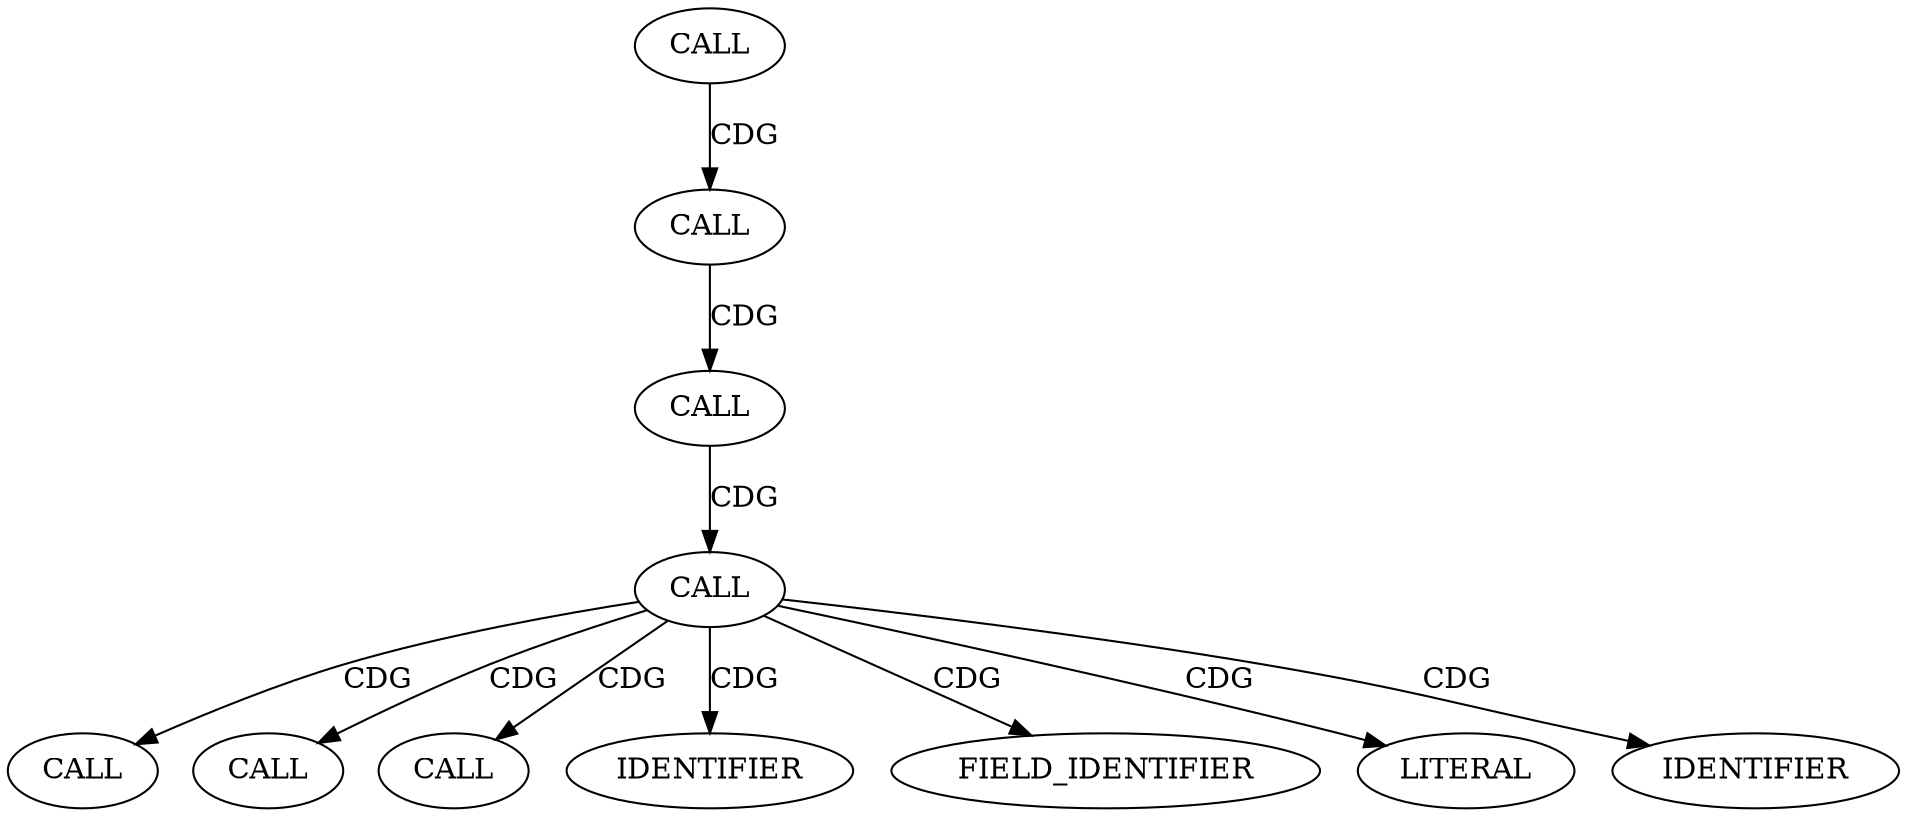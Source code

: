 strict digraph "" {
	node [label="\N"];
	1560	[ARGUMENT_INDEX=-1,
		CODE="!desc->fd_lens[desc->fd_seg_cnt - 1]",
		COLUMN_NUMBER=6,
		DISPATCH_TYPE=STATIC_DISPATCH,
		LINE_NUMBER=527,
		METHOD_FULL_NAME="<operator>.logicalNot",
		NAME="<operator>.logicalNot",
		ORDER=1,
		TYPE_FULL_NAME="<empty>",
		filename="messenger_v2.c",
		label=CALL];
	1577	[ARGUMENT_INDEX=-1,
		CODE="desc->fd_lens[0] > CEPH_MSG_MAX_CONTROL_LEN",
		COLUMN_NUMBER=6,
		DISPATCH_TYPE=STATIC_DISPATCH,
		LINE_NUMBER=532,
		METHOD_FULL_NAME="<operator>.greaterThan",
		NAME="<operator>.greaterThan",
		ORDER=1,
		TYPE_FULL_NAME="<empty>",
		filename="messenger_v2.c",
		label=CALL];
	1560 -> 1577	[label=CDG];
	1596	[ARGUMENT_INDEX=-1,
		CODE="desc->fd_lens[1] > CEPH_MSG_MAX_FRONT_LEN",
		COLUMN_NUMBER=6,
		DISPATCH_TYPE=STATIC_DISPATCH,
		LINE_NUMBER=536,
		METHOD_FULL_NAME="<operator>.greaterThan",
		NAME="<operator>.greaterThan",
		ORDER=1,
		TYPE_FULL_NAME="<empty>",
		filename="messenger_v2.c",
		label=CALL];
	1577 -> 1596	[label=CDG];
	1597	[ARGUMENT_INDEX=1,
		CODE="desc->fd_lens[1]",
		COLUMN_NUMBER=6,
		DISPATCH_TYPE=STATIC_DISPATCH,
		LINE_NUMBER=536,
		METHOD_FULL_NAME="<operator>.indirectIndexAccess",
		NAME="<operator>.indirectIndexAccess",
		ORDER=1,
		TYPE_FULL_NAME="<empty>",
		filename="messenger_v2.c",
		label=CALL];
	1577 -> 1597	[label=CDG];
	1598	[ARGUMENT_INDEX=1,
		CODE="desc->fd_lens",
		COLUMN_NUMBER=6,
		DISPATCH_TYPE=STATIC_DISPATCH,
		LINE_NUMBER=536,
		METHOD_FULL_NAME="<operator>.indirectFieldAccess",
		NAME="<operator>.indirectFieldAccess",
		ORDER=1,
		TYPE_FULL_NAME="<empty>",
		filename="messenger_v2.c",
		label=CALL];
	1577 -> 1598	[label=CDG];
	1599	[ARGUMENT_INDEX=1,
		CODE=desc,
		COLUMN_NUMBER=6,
		LINE_NUMBER=536,
		NAME=desc,
		ORDER=1,
		TYPE_FULL_NAME="ceph_frame_desc*",
		filename="messenger_v2.c",
		label=IDENTIFIER];
	1577 -> 1599	[label=CDG];
	1600	[ARGUMENT_INDEX=2,
		CANONICAL_NAME=fd_lens,
		CODE=fd_lens,
		COLUMN_NUMBER=6,
		LINE_NUMBER=536,
		ORDER=2,
		filename="messenger_v2.c",
		label=FIELD_IDENTIFIER];
	1577 -> 1600	[label=CDG];
	1601	[ARGUMENT_INDEX=2,
		CODE=1,
		COLUMN_NUMBER=20,
		LINE_NUMBER=536,
		ORDER=2,
		TYPE_FULL_NAME=int,
		filename="messenger_v2.c",
		label=LITERAL];
	1577 -> 1601	[label=CDG];
	1602	[ARGUMENT_INDEX=2,
		CODE=CEPH_MSG_MAX_FRONT_LEN,
		COLUMN_NUMBER=25,
		LINE_NUMBER=536,
		NAME=CEPH_MSG_MAX_FRONT_LEN,
		ORDER=2,
		TYPE_FULL_NAME=ANY,
		filename="messenger_v2.c",
		label=IDENTIFIER];
	1577 -> 1602	[label=CDG];
	1508	[ARGUMENT_INDEX=-1,
		CODE="desc->fd_seg_cnt < 1 ||
	    desc->fd_seg_cnt > CEPH_FRAME_MAX_SEGMENT_COUNT",
		COLUMN_NUMBER=6,
		DISPATCH_TYPE=STATIC_DISPATCH,
		LINE_NUMBER=513,
		METHOD_FULL_NAME="<operator>.logicalOr",
		NAME="<operator>.logicalOr",
		ORDER=1,
		TYPE_FULL_NAME="<empty>",
		filename="messenger_v2.c",
		label=CALL];
	1508 -> 1560	[label=CDG];
	1476	[ARGUMENT_INDEX=-1,
		CODE="crc != expected_crc",
		COLUMN_NUMBER=6,
		DISPATCH_TYPE=STATIC_DISPATCH,
		LINE_NUMBER=503,
		METHOD_FULL_NAME="<operator>.notEquals",
		NAME="<operator>.notEquals",
		ORDER=1,
		TYPE_FULL_NAME="<empty>",
		filename="messenger_v2.c",
		label=CALL];
	1476 -> 1508	[label=CDG];
}
